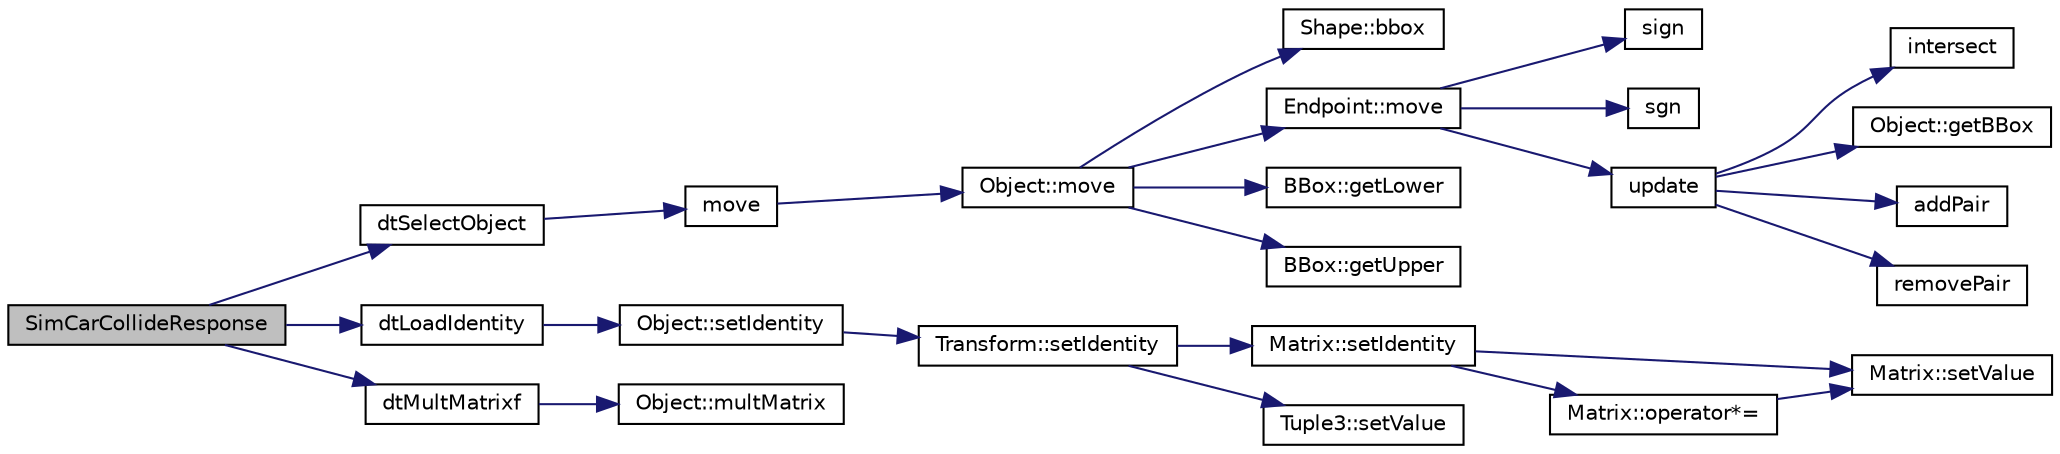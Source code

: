 digraph "SimCarCollideResponse"
{
  edge [fontname="Helvetica",fontsize="10",labelfontname="Helvetica",labelfontsize="10"];
  node [fontname="Helvetica",fontsize="10",shape=record];
  rankdir="LR";
  Node1 [label="SimCarCollideResponse",height=0.2,width=0.4,color="black", fillcolor="grey75", style="filled", fontcolor="black"];
  Node1 -> Node2 [color="midnightblue",fontsize="10",style="solid",fontname="Helvetica"];
  Node2 [label="dtSelectObject",height=0.2,width=0.4,color="black", fillcolor="white", style="filled",URL="$solid_8h.html#a7a905c57b85966777f975069a1ea41bd"];
  Node2 -> Node3 [color="midnightblue",fontsize="10",style="solid",fontname="Helvetica"];
  Node3 [label="move",height=0.2,width=0.4,color="black", fillcolor="white", style="filled",URL="$_c-api_8cpp.html#a68c0b61b84e4e095b6463cadc275adae"];
  Node3 -> Node4 [color="midnightblue",fontsize="10",style="solid",fontname="Helvetica"];
  Node4 [label="Object::move",height=0.2,width=0.4,color="black", fillcolor="white", style="filled",URL="$class_object.html#a256116a392fdfdad1b3741adf56841b2"];
  Node4 -> Node5 [color="midnightblue",fontsize="10",style="solid",fontname="Helvetica"];
  Node5 [label="Shape::bbox",height=0.2,width=0.4,color="black", fillcolor="white", style="filled",URL="$class_shape.html#aa7c582d58e2499acbad35622eb5f2a71"];
  Node4 -> Node6 [color="midnightblue",fontsize="10",style="solid",fontname="Helvetica"];
  Node6 [label="Endpoint::move",height=0.2,width=0.4,color="black", fillcolor="white", style="filled",URL="$class_endpoint.html#a6bd1ee38ca562d26eecdbacf4012e725"];
  Node6 -> Node7 [color="midnightblue",fontsize="10",style="solid",fontname="Helvetica"];
  Node7 [label="sign",height=0.2,width=0.4,color="black", fillcolor="white", style="filled",URL="$_math_functions_8h.html#a96c13b7e2b0a7c169ee21ca9d5597a2d"];
  Node6 -> Node8 [color="midnightblue",fontsize="10",style="solid",fontname="Helvetica"];
  Node8 [label="sgn",height=0.2,width=0.4,color="black", fillcolor="white", style="filled",URL="$_basic_8h.html#a4097bf376ae66aa490a1322d20257470"];
  Node6 -> Node9 [color="midnightblue",fontsize="10",style="solid",fontname="Helvetica"];
  Node9 [label="update",height=0.2,width=0.4,color="black", fillcolor="white", style="filled",URL="$_endpoint_8cpp.html#a2accefe73b960a585da7a676ec62c950"];
  Node9 -> Node10 [color="midnightblue",fontsize="10",style="solid",fontname="Helvetica"];
  Node10 [label="intersect",height=0.2,width=0.4,color="black", fillcolor="white", style="filled",URL="$_b_box_8h.html#a427b7907596402f7b5f2bfcdf7752c1b"];
  Node9 -> Node11 [color="midnightblue",fontsize="10",style="solid",fontname="Helvetica"];
  Node11 [label="Object::getBBox",height=0.2,width=0.4,color="black", fillcolor="white", style="filled",URL="$class_object.html#af6cb6eb4cf920010ae4ab1fb6494eb95"];
  Node9 -> Node12 [color="midnightblue",fontsize="10",style="solid",fontname="Helvetica"];
  Node12 [label="addPair",height=0.2,width=0.4,color="black", fillcolor="white", style="filled",URL="$_endpoint_8cpp.html#a10dec7a3d9160175da6fe1e56afa1253"];
  Node9 -> Node13 [color="midnightblue",fontsize="10",style="solid",fontname="Helvetica"];
  Node13 [label="removePair",height=0.2,width=0.4,color="black", fillcolor="white", style="filled",URL="$_endpoint_8cpp.html#a913c82ad9ed803e1bd435df1b2d76fa7"];
  Node4 -> Node14 [color="midnightblue",fontsize="10",style="solid",fontname="Helvetica"];
  Node14 [label="BBox::getLower",height=0.2,width=0.4,color="black", fillcolor="white", style="filled",URL="$class_b_box.html#a5210ce96fc3d60375ea9c71772e4b59b"];
  Node4 -> Node15 [color="midnightblue",fontsize="10",style="solid",fontname="Helvetica"];
  Node15 [label="BBox::getUpper",height=0.2,width=0.4,color="black", fillcolor="white", style="filled",URL="$class_b_box.html#a78ba476f08c0895525e6af9e7f2211e3"];
  Node1 -> Node16 [color="midnightblue",fontsize="10",style="solid",fontname="Helvetica"];
  Node16 [label="dtLoadIdentity",height=0.2,width=0.4,color="black", fillcolor="white", style="filled",URL="$solid_8h.html#a5c8481455cc335a90634d922b9de3e99"];
  Node16 -> Node17 [color="midnightblue",fontsize="10",style="solid",fontname="Helvetica"];
  Node17 [label="Object::setIdentity",height=0.2,width=0.4,color="black", fillcolor="white", style="filled",URL="$class_object.html#a5a575a68077e1ecd450770a41864e949"];
  Node17 -> Node18 [color="midnightblue",fontsize="10",style="solid",fontname="Helvetica"];
  Node18 [label="Transform::setIdentity",height=0.2,width=0.4,color="black", fillcolor="white", style="filled",URL="$class_transform.html#ae629833596d63ea55a4d25ae8e50dbe6"];
  Node18 -> Node19 [color="midnightblue",fontsize="10",style="solid",fontname="Helvetica"];
  Node19 [label="Matrix::setIdentity",height=0.2,width=0.4,color="black", fillcolor="white", style="filled",URL="$class_matrix.html#a7c56f28d03ac651fbb3c9af5c5fac653"];
  Node19 -> Node20 [color="midnightblue",fontsize="10",style="solid",fontname="Helvetica"];
  Node20 [label="Matrix::setValue",height=0.2,width=0.4,color="black", fillcolor="white", style="filled",URL="$class_matrix.html#a6db0d5bffe96f02e3ff3ff899e0c4d8d"];
  Node19 -> Node21 [color="midnightblue",fontsize="10",style="solid",fontname="Helvetica"];
  Node21 [label="Matrix::operator*=",height=0.2,width=0.4,color="black", fillcolor="white", style="filled",URL="$class_matrix.html#aac6dd563f8c6f859f3d0760f406a1a58"];
  Node21 -> Node20 [color="midnightblue",fontsize="10",style="solid",fontname="Helvetica"];
  Node18 -> Node22 [color="midnightblue",fontsize="10",style="solid",fontname="Helvetica"];
  Node22 [label="Tuple3::setValue",height=0.2,width=0.4,color="black", fillcolor="white", style="filled",URL="$class_tuple3.html#a3ef593aef12718dc19f9cc0acff26491"];
  Node1 -> Node23 [color="midnightblue",fontsize="10",style="solid",fontname="Helvetica"];
  Node23 [label="dtMultMatrixf",height=0.2,width=0.4,color="black", fillcolor="white", style="filled",URL="$solid_8h.html#aac380bfb7f74f9510b155824e41d4357"];
  Node23 -> Node24 [color="midnightblue",fontsize="10",style="solid",fontname="Helvetica"];
  Node24 [label="Object::multMatrix",height=0.2,width=0.4,color="black", fillcolor="white", style="filled",URL="$class_object.html#a7a955b3da42897bd5e37c16913122229"];
}
